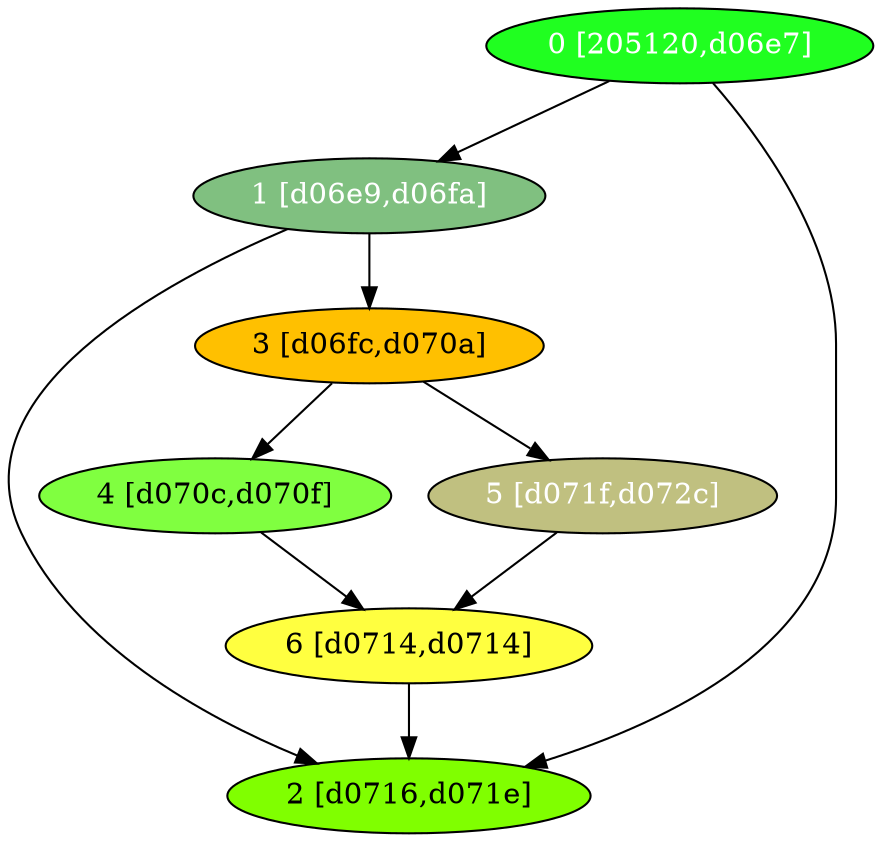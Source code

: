diGraph libnss3{
	libnss3_0  [style=filled fillcolor="#20FF20" fontcolor="#ffffff" shape=oval label="0 [205120,d06e7]"]
	libnss3_1  [style=filled fillcolor="#80C080" fontcolor="#ffffff" shape=oval label="1 [d06e9,d06fa]"]
	libnss3_2  [style=filled fillcolor="#80FF00" fontcolor="#000000" shape=oval label="2 [d0716,d071e]"]
	libnss3_3  [style=filled fillcolor="#FFC000" fontcolor="#000000" shape=oval label="3 [d06fc,d070a]"]
	libnss3_4  [style=filled fillcolor="#80FF40" fontcolor="#000000" shape=oval label="4 [d070c,d070f]"]
	libnss3_5  [style=filled fillcolor="#C0C080" fontcolor="#ffffff" shape=oval label="5 [d071f,d072c]"]
	libnss3_6  [style=filled fillcolor="#FFFF40" fontcolor="#000000" shape=oval label="6 [d0714,d0714]"]

	libnss3_0 -> libnss3_1
	libnss3_0 -> libnss3_2
	libnss3_1 -> libnss3_2
	libnss3_1 -> libnss3_3
	libnss3_3 -> libnss3_4
	libnss3_3 -> libnss3_5
	libnss3_4 -> libnss3_6
	libnss3_5 -> libnss3_6
	libnss3_6 -> libnss3_2
}